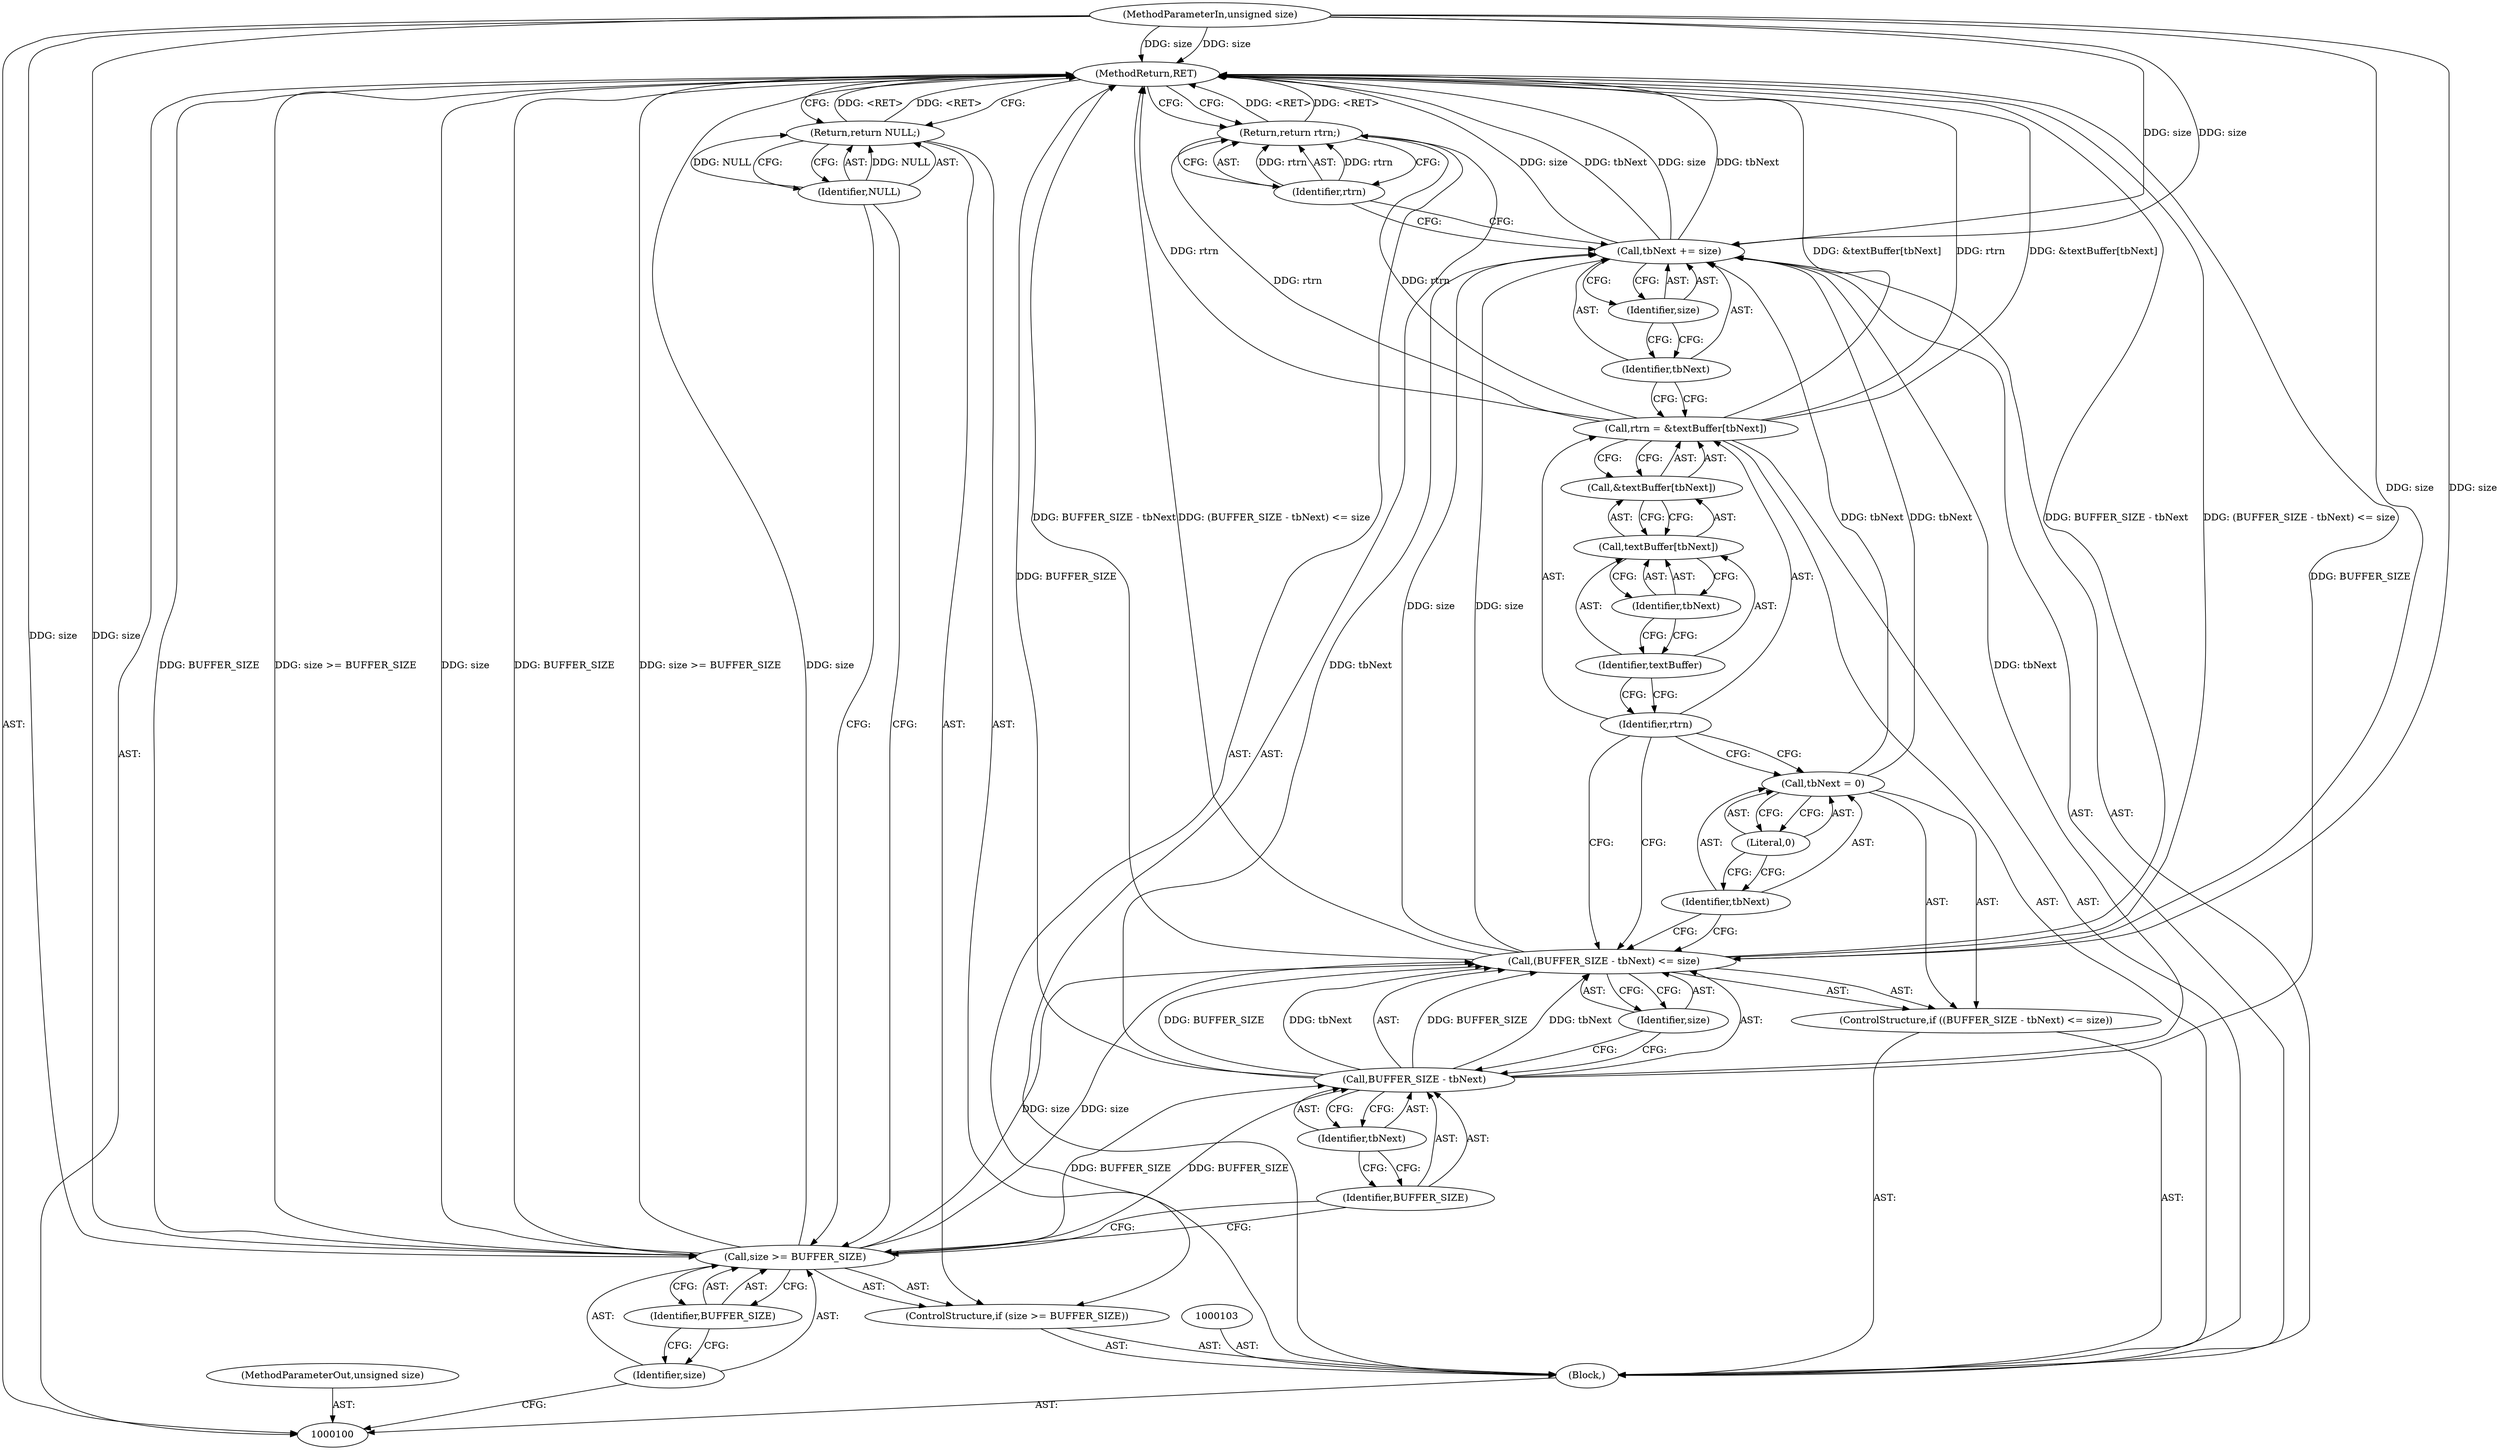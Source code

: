 digraph "1_xserver_94f11ca5cf011ef123bd222cabeaef6f424d76ac" {
"1000130" [label="(MethodReturn,RET)"];
"1000101" [label="(MethodParameterIn,unsigned size)"];
"1000171" [label="(MethodParameterOut,unsigned size)"];
"1000127" [label="(Identifier,size)"];
"1000125" [label="(Call,tbNext += size)"];
"1000126" [label="(Identifier,tbNext)"];
"1000129" [label="(Identifier,rtrn)"];
"1000128" [label="(Return,return rtrn;)"];
"1000102" [label="(Block,)"];
"1000107" [label="(Identifier,BUFFER_SIZE)"];
"1000104" [label="(ControlStructure,if (size >= BUFFER_SIZE))"];
"1000105" [label="(Call,size >= BUFFER_SIZE)"];
"1000106" [label="(Identifier,size)"];
"1000109" [label="(Identifier,NULL)"];
"1000108" [label="(Return,return NULL;)"];
"1000114" [label="(Identifier,tbNext)"];
"1000115" [label="(Identifier,size)"];
"1000110" [label="(ControlStructure,if ((BUFFER_SIZE - tbNext) <= size))"];
"1000111" [label="(Call,(BUFFER_SIZE - tbNext) <= size)"];
"1000112" [label="(Call,BUFFER_SIZE - tbNext)"];
"1000113" [label="(Identifier,BUFFER_SIZE)"];
"1000118" [label="(Literal,0)"];
"1000116" [label="(Call,tbNext = 0)"];
"1000117" [label="(Identifier,tbNext)"];
"1000121" [label="(Call,&textBuffer[tbNext])"];
"1000122" [label="(Call,textBuffer[tbNext])"];
"1000123" [label="(Identifier,textBuffer)"];
"1000124" [label="(Identifier,tbNext)"];
"1000119" [label="(Call,rtrn = &textBuffer[tbNext])"];
"1000120" [label="(Identifier,rtrn)"];
"1000130" -> "1000100"  [label="AST: "];
"1000130" -> "1000108"  [label="CFG: "];
"1000130" -> "1000128"  [label="CFG: "];
"1000108" -> "1000130"  [label="DDG: <RET>"];
"1000125" -> "1000130"  [label="DDG: tbNext"];
"1000125" -> "1000130"  [label="DDG: size"];
"1000105" -> "1000130"  [label="DDG: BUFFER_SIZE"];
"1000105" -> "1000130"  [label="DDG: size >= BUFFER_SIZE"];
"1000105" -> "1000130"  [label="DDG: size"];
"1000119" -> "1000130"  [label="DDG: &textBuffer[tbNext]"];
"1000119" -> "1000130"  [label="DDG: rtrn"];
"1000111" -> "1000130"  [label="DDG: BUFFER_SIZE - tbNext"];
"1000111" -> "1000130"  [label="DDG: (BUFFER_SIZE - tbNext) <= size"];
"1000112" -> "1000130"  [label="DDG: BUFFER_SIZE"];
"1000101" -> "1000130"  [label="DDG: size"];
"1000128" -> "1000130"  [label="DDG: <RET>"];
"1000101" -> "1000100"  [label="AST: "];
"1000101" -> "1000130"  [label="DDG: size"];
"1000101" -> "1000105"  [label="DDG: size"];
"1000101" -> "1000111"  [label="DDG: size"];
"1000101" -> "1000125"  [label="DDG: size"];
"1000171" -> "1000100"  [label="AST: "];
"1000127" -> "1000125"  [label="AST: "];
"1000127" -> "1000126"  [label="CFG: "];
"1000125" -> "1000127"  [label="CFG: "];
"1000125" -> "1000102"  [label="AST: "];
"1000125" -> "1000127"  [label="CFG: "];
"1000126" -> "1000125"  [label="AST: "];
"1000127" -> "1000125"  [label="AST: "];
"1000129" -> "1000125"  [label="CFG: "];
"1000125" -> "1000130"  [label="DDG: tbNext"];
"1000125" -> "1000130"  [label="DDG: size"];
"1000111" -> "1000125"  [label="DDG: size"];
"1000101" -> "1000125"  [label="DDG: size"];
"1000116" -> "1000125"  [label="DDG: tbNext"];
"1000112" -> "1000125"  [label="DDG: tbNext"];
"1000126" -> "1000125"  [label="AST: "];
"1000126" -> "1000119"  [label="CFG: "];
"1000127" -> "1000126"  [label="CFG: "];
"1000129" -> "1000128"  [label="AST: "];
"1000129" -> "1000125"  [label="CFG: "];
"1000128" -> "1000129"  [label="CFG: "];
"1000129" -> "1000128"  [label="DDG: rtrn"];
"1000128" -> "1000102"  [label="AST: "];
"1000128" -> "1000129"  [label="CFG: "];
"1000129" -> "1000128"  [label="AST: "];
"1000130" -> "1000128"  [label="CFG: "];
"1000128" -> "1000130"  [label="DDG: <RET>"];
"1000129" -> "1000128"  [label="DDG: rtrn"];
"1000119" -> "1000128"  [label="DDG: rtrn"];
"1000102" -> "1000100"  [label="AST: "];
"1000103" -> "1000102"  [label="AST: "];
"1000104" -> "1000102"  [label="AST: "];
"1000110" -> "1000102"  [label="AST: "];
"1000119" -> "1000102"  [label="AST: "];
"1000125" -> "1000102"  [label="AST: "];
"1000128" -> "1000102"  [label="AST: "];
"1000107" -> "1000105"  [label="AST: "];
"1000107" -> "1000106"  [label="CFG: "];
"1000105" -> "1000107"  [label="CFG: "];
"1000104" -> "1000102"  [label="AST: "];
"1000105" -> "1000104"  [label="AST: "];
"1000108" -> "1000104"  [label="AST: "];
"1000105" -> "1000104"  [label="AST: "];
"1000105" -> "1000107"  [label="CFG: "];
"1000106" -> "1000105"  [label="AST: "];
"1000107" -> "1000105"  [label="AST: "];
"1000109" -> "1000105"  [label="CFG: "];
"1000113" -> "1000105"  [label="CFG: "];
"1000105" -> "1000130"  [label="DDG: BUFFER_SIZE"];
"1000105" -> "1000130"  [label="DDG: size >= BUFFER_SIZE"];
"1000105" -> "1000130"  [label="DDG: size"];
"1000101" -> "1000105"  [label="DDG: size"];
"1000105" -> "1000112"  [label="DDG: BUFFER_SIZE"];
"1000105" -> "1000111"  [label="DDG: size"];
"1000106" -> "1000105"  [label="AST: "];
"1000106" -> "1000100"  [label="CFG: "];
"1000107" -> "1000106"  [label="CFG: "];
"1000109" -> "1000108"  [label="AST: "];
"1000109" -> "1000105"  [label="CFG: "];
"1000108" -> "1000109"  [label="CFG: "];
"1000109" -> "1000108"  [label="DDG: NULL"];
"1000108" -> "1000104"  [label="AST: "];
"1000108" -> "1000109"  [label="CFG: "];
"1000109" -> "1000108"  [label="AST: "];
"1000130" -> "1000108"  [label="CFG: "];
"1000108" -> "1000130"  [label="DDG: <RET>"];
"1000109" -> "1000108"  [label="DDG: NULL"];
"1000114" -> "1000112"  [label="AST: "];
"1000114" -> "1000113"  [label="CFG: "];
"1000112" -> "1000114"  [label="CFG: "];
"1000115" -> "1000111"  [label="AST: "];
"1000115" -> "1000112"  [label="CFG: "];
"1000111" -> "1000115"  [label="CFG: "];
"1000110" -> "1000102"  [label="AST: "];
"1000111" -> "1000110"  [label="AST: "];
"1000116" -> "1000110"  [label="AST: "];
"1000111" -> "1000110"  [label="AST: "];
"1000111" -> "1000115"  [label="CFG: "];
"1000112" -> "1000111"  [label="AST: "];
"1000115" -> "1000111"  [label="AST: "];
"1000117" -> "1000111"  [label="CFG: "];
"1000120" -> "1000111"  [label="CFG: "];
"1000111" -> "1000130"  [label="DDG: BUFFER_SIZE - tbNext"];
"1000111" -> "1000130"  [label="DDG: (BUFFER_SIZE - tbNext) <= size"];
"1000112" -> "1000111"  [label="DDG: BUFFER_SIZE"];
"1000112" -> "1000111"  [label="DDG: tbNext"];
"1000105" -> "1000111"  [label="DDG: size"];
"1000101" -> "1000111"  [label="DDG: size"];
"1000111" -> "1000125"  [label="DDG: size"];
"1000112" -> "1000111"  [label="AST: "];
"1000112" -> "1000114"  [label="CFG: "];
"1000113" -> "1000112"  [label="AST: "];
"1000114" -> "1000112"  [label="AST: "];
"1000115" -> "1000112"  [label="CFG: "];
"1000112" -> "1000130"  [label="DDG: BUFFER_SIZE"];
"1000112" -> "1000111"  [label="DDG: BUFFER_SIZE"];
"1000112" -> "1000111"  [label="DDG: tbNext"];
"1000105" -> "1000112"  [label="DDG: BUFFER_SIZE"];
"1000112" -> "1000125"  [label="DDG: tbNext"];
"1000113" -> "1000112"  [label="AST: "];
"1000113" -> "1000105"  [label="CFG: "];
"1000114" -> "1000113"  [label="CFG: "];
"1000118" -> "1000116"  [label="AST: "];
"1000118" -> "1000117"  [label="CFG: "];
"1000116" -> "1000118"  [label="CFG: "];
"1000116" -> "1000110"  [label="AST: "];
"1000116" -> "1000118"  [label="CFG: "];
"1000117" -> "1000116"  [label="AST: "];
"1000118" -> "1000116"  [label="AST: "];
"1000120" -> "1000116"  [label="CFG: "];
"1000116" -> "1000125"  [label="DDG: tbNext"];
"1000117" -> "1000116"  [label="AST: "];
"1000117" -> "1000111"  [label="CFG: "];
"1000118" -> "1000117"  [label="CFG: "];
"1000121" -> "1000119"  [label="AST: "];
"1000121" -> "1000122"  [label="CFG: "];
"1000122" -> "1000121"  [label="AST: "];
"1000119" -> "1000121"  [label="CFG: "];
"1000122" -> "1000121"  [label="AST: "];
"1000122" -> "1000124"  [label="CFG: "];
"1000123" -> "1000122"  [label="AST: "];
"1000124" -> "1000122"  [label="AST: "];
"1000121" -> "1000122"  [label="CFG: "];
"1000123" -> "1000122"  [label="AST: "];
"1000123" -> "1000120"  [label="CFG: "];
"1000124" -> "1000123"  [label="CFG: "];
"1000124" -> "1000122"  [label="AST: "];
"1000124" -> "1000123"  [label="CFG: "];
"1000122" -> "1000124"  [label="CFG: "];
"1000119" -> "1000102"  [label="AST: "];
"1000119" -> "1000121"  [label="CFG: "];
"1000120" -> "1000119"  [label="AST: "];
"1000121" -> "1000119"  [label="AST: "];
"1000126" -> "1000119"  [label="CFG: "];
"1000119" -> "1000130"  [label="DDG: &textBuffer[tbNext]"];
"1000119" -> "1000130"  [label="DDG: rtrn"];
"1000119" -> "1000128"  [label="DDG: rtrn"];
"1000120" -> "1000119"  [label="AST: "];
"1000120" -> "1000116"  [label="CFG: "];
"1000120" -> "1000111"  [label="CFG: "];
"1000123" -> "1000120"  [label="CFG: "];
}
